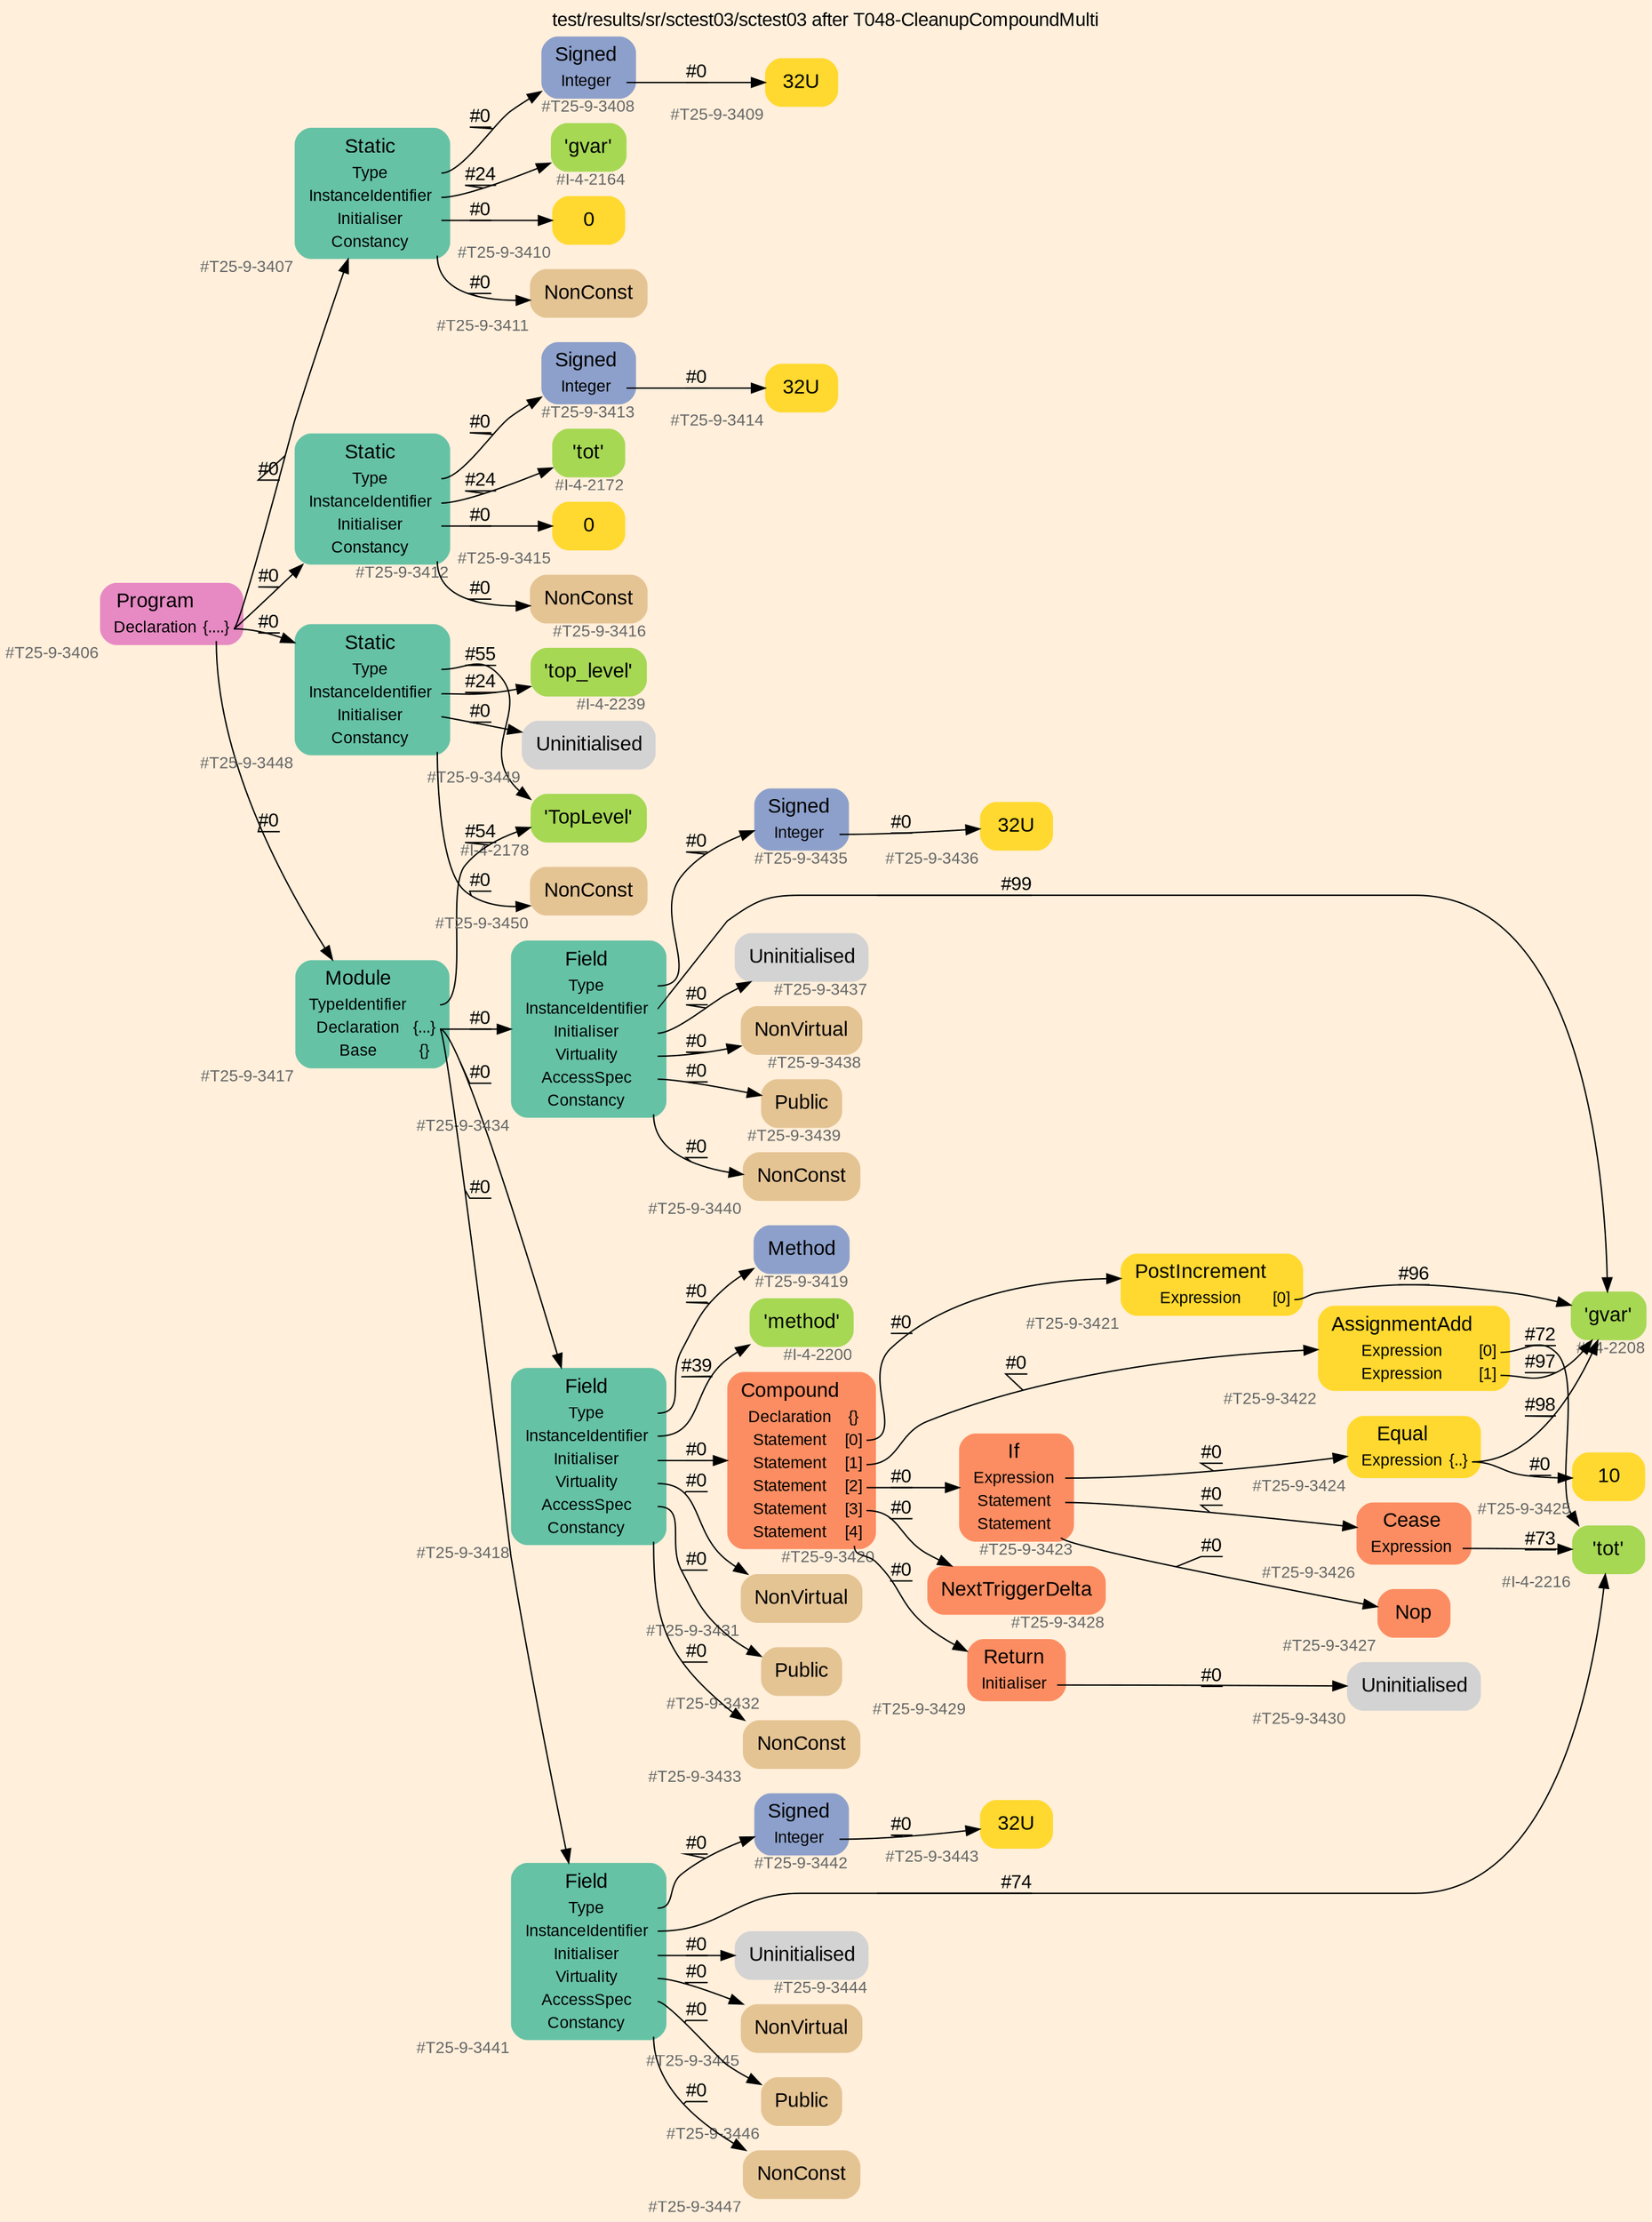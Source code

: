 digraph "test/results/sr/sctest03/sctest03 after T048-CleanupCompoundMulti" {
label = "test/results/sr/sctest03/sctest03 after T048-CleanupCompoundMulti"
labelloc = t
graph [
    rankdir = "LR"
    ranksep = 0.3
    bgcolor = antiquewhite1
    color = black
    fontcolor = black
    fontname = "Arial"
];
node [
    fontname = "Arial"
];
edge [
    fontname = "Arial"
];

// -------------------- node figure --------------------
// -------- block #T25-9-3406 ----------
"#T25-9-3406" [
    fillcolor = "/set28/4"
    xlabel = "#T25-9-3406"
    fontsize = "12"
    fontcolor = grey40
    shape = "plaintext"
    label = <<TABLE BORDER="0" CELLBORDER="0" CELLSPACING="0">
     <TR><TD><FONT COLOR="black" POINT-SIZE="15">Program</FONT></TD></TR>
     <TR><TD><FONT COLOR="black" POINT-SIZE="12">Declaration</FONT></TD><TD PORT="port0"><FONT COLOR="black" POINT-SIZE="12">{....}</FONT></TD></TR>
    </TABLE>>
    style = "rounded,filled"
];

// -------- block #T25-9-3407 ----------
"#T25-9-3407" [
    fillcolor = "/set28/1"
    xlabel = "#T25-9-3407"
    fontsize = "12"
    fontcolor = grey40
    shape = "plaintext"
    label = <<TABLE BORDER="0" CELLBORDER="0" CELLSPACING="0">
     <TR><TD><FONT COLOR="black" POINT-SIZE="15">Static</FONT></TD></TR>
     <TR><TD><FONT COLOR="black" POINT-SIZE="12">Type</FONT></TD><TD PORT="port0"></TD></TR>
     <TR><TD><FONT COLOR="black" POINT-SIZE="12">InstanceIdentifier</FONT></TD><TD PORT="port1"></TD></TR>
     <TR><TD><FONT COLOR="black" POINT-SIZE="12">Initialiser</FONT></TD><TD PORT="port2"></TD></TR>
     <TR><TD><FONT COLOR="black" POINT-SIZE="12">Constancy</FONT></TD><TD PORT="port3"></TD></TR>
    </TABLE>>
    style = "rounded,filled"
];

// -------- block #T25-9-3408 ----------
"#T25-9-3408" [
    fillcolor = "/set28/3"
    xlabel = "#T25-9-3408"
    fontsize = "12"
    fontcolor = grey40
    shape = "plaintext"
    label = <<TABLE BORDER="0" CELLBORDER="0" CELLSPACING="0">
     <TR><TD><FONT COLOR="black" POINT-SIZE="15">Signed</FONT></TD></TR>
     <TR><TD><FONT COLOR="black" POINT-SIZE="12">Integer</FONT></TD><TD PORT="port0"></TD></TR>
    </TABLE>>
    style = "rounded,filled"
];

// -------- block #T25-9-3409 ----------
"#T25-9-3409" [
    fillcolor = "/set28/6"
    xlabel = "#T25-9-3409"
    fontsize = "12"
    fontcolor = grey40
    shape = "plaintext"
    label = <<TABLE BORDER="0" CELLBORDER="0" CELLSPACING="0">
     <TR><TD><FONT COLOR="black" POINT-SIZE="15">32U</FONT></TD></TR>
    </TABLE>>
    style = "rounded,filled"
];

// -------- block #I-4-2164 ----------
"#I-4-2164" [
    fillcolor = "/set28/5"
    xlabel = "#I-4-2164"
    fontsize = "12"
    fontcolor = grey40
    shape = "plaintext"
    label = <<TABLE BORDER="0" CELLBORDER="0" CELLSPACING="0">
     <TR><TD><FONT COLOR="black" POINT-SIZE="15">'gvar'</FONT></TD></TR>
    </TABLE>>
    style = "rounded,filled"
];

// -------- block #T25-9-3410 ----------
"#T25-9-3410" [
    fillcolor = "/set28/6"
    xlabel = "#T25-9-3410"
    fontsize = "12"
    fontcolor = grey40
    shape = "plaintext"
    label = <<TABLE BORDER="0" CELLBORDER="0" CELLSPACING="0">
     <TR><TD><FONT COLOR="black" POINT-SIZE="15">0</FONT></TD></TR>
    </TABLE>>
    style = "rounded,filled"
];

// -------- block #T25-9-3411 ----------
"#T25-9-3411" [
    fillcolor = "/set28/7"
    xlabel = "#T25-9-3411"
    fontsize = "12"
    fontcolor = grey40
    shape = "plaintext"
    label = <<TABLE BORDER="0" CELLBORDER="0" CELLSPACING="0">
     <TR><TD><FONT COLOR="black" POINT-SIZE="15">NonConst</FONT></TD></TR>
    </TABLE>>
    style = "rounded,filled"
];

// -------- block #T25-9-3412 ----------
"#T25-9-3412" [
    fillcolor = "/set28/1"
    xlabel = "#T25-9-3412"
    fontsize = "12"
    fontcolor = grey40
    shape = "plaintext"
    label = <<TABLE BORDER="0" CELLBORDER="0" CELLSPACING="0">
     <TR><TD><FONT COLOR="black" POINT-SIZE="15">Static</FONT></TD></TR>
     <TR><TD><FONT COLOR="black" POINT-SIZE="12">Type</FONT></TD><TD PORT="port0"></TD></TR>
     <TR><TD><FONT COLOR="black" POINT-SIZE="12">InstanceIdentifier</FONT></TD><TD PORT="port1"></TD></TR>
     <TR><TD><FONT COLOR="black" POINT-SIZE="12">Initialiser</FONT></TD><TD PORT="port2"></TD></TR>
     <TR><TD><FONT COLOR="black" POINT-SIZE="12">Constancy</FONT></TD><TD PORT="port3"></TD></TR>
    </TABLE>>
    style = "rounded,filled"
];

// -------- block #T25-9-3413 ----------
"#T25-9-3413" [
    fillcolor = "/set28/3"
    xlabel = "#T25-9-3413"
    fontsize = "12"
    fontcolor = grey40
    shape = "plaintext"
    label = <<TABLE BORDER="0" CELLBORDER="0" CELLSPACING="0">
     <TR><TD><FONT COLOR="black" POINT-SIZE="15">Signed</FONT></TD></TR>
     <TR><TD><FONT COLOR="black" POINT-SIZE="12">Integer</FONT></TD><TD PORT="port0"></TD></TR>
    </TABLE>>
    style = "rounded,filled"
];

// -------- block #T25-9-3414 ----------
"#T25-9-3414" [
    fillcolor = "/set28/6"
    xlabel = "#T25-9-3414"
    fontsize = "12"
    fontcolor = grey40
    shape = "plaintext"
    label = <<TABLE BORDER="0" CELLBORDER="0" CELLSPACING="0">
     <TR><TD><FONT COLOR="black" POINT-SIZE="15">32U</FONT></TD></TR>
    </TABLE>>
    style = "rounded,filled"
];

// -------- block #I-4-2172 ----------
"#I-4-2172" [
    fillcolor = "/set28/5"
    xlabel = "#I-4-2172"
    fontsize = "12"
    fontcolor = grey40
    shape = "plaintext"
    label = <<TABLE BORDER="0" CELLBORDER="0" CELLSPACING="0">
     <TR><TD><FONT COLOR="black" POINT-SIZE="15">'tot'</FONT></TD></TR>
    </TABLE>>
    style = "rounded,filled"
];

// -------- block #T25-9-3415 ----------
"#T25-9-3415" [
    fillcolor = "/set28/6"
    xlabel = "#T25-9-3415"
    fontsize = "12"
    fontcolor = grey40
    shape = "plaintext"
    label = <<TABLE BORDER="0" CELLBORDER="0" CELLSPACING="0">
     <TR><TD><FONT COLOR="black" POINT-SIZE="15">0</FONT></TD></TR>
    </TABLE>>
    style = "rounded,filled"
];

// -------- block #T25-9-3416 ----------
"#T25-9-3416" [
    fillcolor = "/set28/7"
    xlabel = "#T25-9-3416"
    fontsize = "12"
    fontcolor = grey40
    shape = "plaintext"
    label = <<TABLE BORDER="0" CELLBORDER="0" CELLSPACING="0">
     <TR><TD><FONT COLOR="black" POINT-SIZE="15">NonConst</FONT></TD></TR>
    </TABLE>>
    style = "rounded,filled"
];

// -------- block #T25-9-3417 ----------
"#T25-9-3417" [
    fillcolor = "/set28/1"
    xlabel = "#T25-9-3417"
    fontsize = "12"
    fontcolor = grey40
    shape = "plaintext"
    label = <<TABLE BORDER="0" CELLBORDER="0" CELLSPACING="0">
     <TR><TD><FONT COLOR="black" POINT-SIZE="15">Module</FONT></TD></TR>
     <TR><TD><FONT COLOR="black" POINT-SIZE="12">TypeIdentifier</FONT></TD><TD PORT="port0"></TD></TR>
     <TR><TD><FONT COLOR="black" POINT-SIZE="12">Declaration</FONT></TD><TD PORT="port1"><FONT COLOR="black" POINT-SIZE="12">{...}</FONT></TD></TR>
     <TR><TD><FONT COLOR="black" POINT-SIZE="12">Base</FONT></TD><TD PORT="port2"><FONT COLOR="black" POINT-SIZE="12">{}</FONT></TD></TR>
    </TABLE>>
    style = "rounded,filled"
];

// -------- block #I-4-2178 ----------
"#I-4-2178" [
    fillcolor = "/set28/5"
    xlabel = "#I-4-2178"
    fontsize = "12"
    fontcolor = grey40
    shape = "plaintext"
    label = <<TABLE BORDER="0" CELLBORDER="0" CELLSPACING="0">
     <TR><TD><FONT COLOR="black" POINT-SIZE="15">'TopLevel'</FONT></TD></TR>
    </TABLE>>
    style = "rounded,filled"
];

// -------- block #T25-9-3418 ----------
"#T25-9-3418" [
    fillcolor = "/set28/1"
    xlabel = "#T25-9-3418"
    fontsize = "12"
    fontcolor = grey40
    shape = "plaintext"
    label = <<TABLE BORDER="0" CELLBORDER="0" CELLSPACING="0">
     <TR><TD><FONT COLOR="black" POINT-SIZE="15">Field</FONT></TD></TR>
     <TR><TD><FONT COLOR="black" POINT-SIZE="12">Type</FONT></TD><TD PORT="port0"></TD></TR>
     <TR><TD><FONT COLOR="black" POINT-SIZE="12">InstanceIdentifier</FONT></TD><TD PORT="port1"></TD></TR>
     <TR><TD><FONT COLOR="black" POINT-SIZE="12">Initialiser</FONT></TD><TD PORT="port2"></TD></TR>
     <TR><TD><FONT COLOR="black" POINT-SIZE="12">Virtuality</FONT></TD><TD PORT="port3"></TD></TR>
     <TR><TD><FONT COLOR="black" POINT-SIZE="12">AccessSpec</FONT></TD><TD PORT="port4"></TD></TR>
     <TR><TD><FONT COLOR="black" POINT-SIZE="12">Constancy</FONT></TD><TD PORT="port5"></TD></TR>
    </TABLE>>
    style = "rounded,filled"
];

// -------- block #T25-9-3419 ----------
"#T25-9-3419" [
    fillcolor = "/set28/3"
    xlabel = "#T25-9-3419"
    fontsize = "12"
    fontcolor = grey40
    shape = "plaintext"
    label = <<TABLE BORDER="0" CELLBORDER="0" CELLSPACING="0">
     <TR><TD><FONT COLOR="black" POINT-SIZE="15">Method</FONT></TD></TR>
    </TABLE>>
    style = "rounded,filled"
];

// -------- block #I-4-2200 ----------
"#I-4-2200" [
    fillcolor = "/set28/5"
    xlabel = "#I-4-2200"
    fontsize = "12"
    fontcolor = grey40
    shape = "plaintext"
    label = <<TABLE BORDER="0" CELLBORDER="0" CELLSPACING="0">
     <TR><TD><FONT COLOR="black" POINT-SIZE="15">'method'</FONT></TD></TR>
    </TABLE>>
    style = "rounded,filled"
];

// -------- block #T25-9-3420 ----------
"#T25-9-3420" [
    fillcolor = "/set28/2"
    xlabel = "#T25-9-3420"
    fontsize = "12"
    fontcolor = grey40
    shape = "plaintext"
    label = <<TABLE BORDER="0" CELLBORDER="0" CELLSPACING="0">
     <TR><TD><FONT COLOR="black" POINT-SIZE="15">Compound</FONT></TD></TR>
     <TR><TD><FONT COLOR="black" POINT-SIZE="12">Declaration</FONT></TD><TD PORT="port0"><FONT COLOR="black" POINT-SIZE="12">{}</FONT></TD></TR>
     <TR><TD><FONT COLOR="black" POINT-SIZE="12">Statement</FONT></TD><TD PORT="port1"><FONT COLOR="black" POINT-SIZE="12">[0]</FONT></TD></TR>
     <TR><TD><FONT COLOR="black" POINT-SIZE="12">Statement</FONT></TD><TD PORT="port2"><FONT COLOR="black" POINT-SIZE="12">[1]</FONT></TD></TR>
     <TR><TD><FONT COLOR="black" POINT-SIZE="12">Statement</FONT></TD><TD PORT="port3"><FONT COLOR="black" POINT-SIZE="12">[2]</FONT></TD></TR>
     <TR><TD><FONT COLOR="black" POINT-SIZE="12">Statement</FONT></TD><TD PORT="port4"><FONT COLOR="black" POINT-SIZE="12">[3]</FONT></TD></TR>
     <TR><TD><FONT COLOR="black" POINT-SIZE="12">Statement</FONT></TD><TD PORT="port5"><FONT COLOR="black" POINT-SIZE="12">[4]</FONT></TD></TR>
    </TABLE>>
    style = "rounded,filled"
];

// -------- block #T25-9-3421 ----------
"#T25-9-3421" [
    fillcolor = "/set28/6"
    xlabel = "#T25-9-3421"
    fontsize = "12"
    fontcolor = grey40
    shape = "plaintext"
    label = <<TABLE BORDER="0" CELLBORDER="0" CELLSPACING="0">
     <TR><TD><FONT COLOR="black" POINT-SIZE="15">PostIncrement</FONT></TD></TR>
     <TR><TD><FONT COLOR="black" POINT-SIZE="12">Expression</FONT></TD><TD PORT="port0"><FONT COLOR="black" POINT-SIZE="12">[0]</FONT></TD></TR>
    </TABLE>>
    style = "rounded,filled"
];

// -------- block #I-4-2208 ----------
"#I-4-2208" [
    fillcolor = "/set28/5"
    xlabel = "#I-4-2208"
    fontsize = "12"
    fontcolor = grey40
    shape = "plaintext"
    label = <<TABLE BORDER="0" CELLBORDER="0" CELLSPACING="0">
     <TR><TD><FONT COLOR="black" POINT-SIZE="15">'gvar'</FONT></TD></TR>
    </TABLE>>
    style = "rounded,filled"
];

// -------- block #T25-9-3422 ----------
"#T25-9-3422" [
    fillcolor = "/set28/6"
    xlabel = "#T25-9-3422"
    fontsize = "12"
    fontcolor = grey40
    shape = "plaintext"
    label = <<TABLE BORDER="0" CELLBORDER="0" CELLSPACING="0">
     <TR><TD><FONT COLOR="black" POINT-SIZE="15">AssignmentAdd</FONT></TD></TR>
     <TR><TD><FONT COLOR="black" POINT-SIZE="12">Expression</FONT></TD><TD PORT="port0"><FONT COLOR="black" POINT-SIZE="12">[0]</FONT></TD></TR>
     <TR><TD><FONT COLOR="black" POINT-SIZE="12">Expression</FONT></TD><TD PORT="port1"><FONT COLOR="black" POINT-SIZE="12">[1]</FONT></TD></TR>
    </TABLE>>
    style = "rounded,filled"
];

// -------- block #I-4-2216 ----------
"#I-4-2216" [
    fillcolor = "/set28/5"
    xlabel = "#I-4-2216"
    fontsize = "12"
    fontcolor = grey40
    shape = "plaintext"
    label = <<TABLE BORDER="0" CELLBORDER="0" CELLSPACING="0">
     <TR><TD><FONT COLOR="black" POINT-SIZE="15">'tot'</FONT></TD></TR>
    </TABLE>>
    style = "rounded,filled"
];

// -------- block #T25-9-3423 ----------
"#T25-9-3423" [
    fillcolor = "/set28/2"
    xlabel = "#T25-9-3423"
    fontsize = "12"
    fontcolor = grey40
    shape = "plaintext"
    label = <<TABLE BORDER="0" CELLBORDER="0" CELLSPACING="0">
     <TR><TD><FONT COLOR="black" POINT-SIZE="15">If</FONT></TD></TR>
     <TR><TD><FONT COLOR="black" POINT-SIZE="12">Expression</FONT></TD><TD PORT="port0"></TD></TR>
     <TR><TD><FONT COLOR="black" POINT-SIZE="12">Statement</FONT></TD><TD PORT="port1"></TD></TR>
     <TR><TD><FONT COLOR="black" POINT-SIZE="12">Statement</FONT></TD><TD PORT="port2"></TD></TR>
    </TABLE>>
    style = "rounded,filled"
];

// -------- block #T25-9-3424 ----------
"#T25-9-3424" [
    fillcolor = "/set28/6"
    xlabel = "#T25-9-3424"
    fontsize = "12"
    fontcolor = grey40
    shape = "plaintext"
    label = <<TABLE BORDER="0" CELLBORDER="0" CELLSPACING="0">
     <TR><TD><FONT COLOR="black" POINT-SIZE="15">Equal</FONT></TD></TR>
     <TR><TD><FONT COLOR="black" POINT-SIZE="12">Expression</FONT></TD><TD PORT="port0"><FONT COLOR="black" POINT-SIZE="12">{..}</FONT></TD></TR>
    </TABLE>>
    style = "rounded,filled"
];

// -------- block #T25-9-3425 ----------
"#T25-9-3425" [
    fillcolor = "/set28/6"
    xlabel = "#T25-9-3425"
    fontsize = "12"
    fontcolor = grey40
    shape = "plaintext"
    label = <<TABLE BORDER="0" CELLBORDER="0" CELLSPACING="0">
     <TR><TD><FONT COLOR="black" POINT-SIZE="15">10</FONT></TD></TR>
    </TABLE>>
    style = "rounded,filled"
];

// -------- block #T25-9-3426 ----------
"#T25-9-3426" [
    fillcolor = "/set28/2"
    xlabel = "#T25-9-3426"
    fontsize = "12"
    fontcolor = grey40
    shape = "plaintext"
    label = <<TABLE BORDER="0" CELLBORDER="0" CELLSPACING="0">
     <TR><TD><FONT COLOR="black" POINT-SIZE="15">Cease</FONT></TD></TR>
     <TR><TD><FONT COLOR="black" POINT-SIZE="12">Expression</FONT></TD><TD PORT="port0"></TD></TR>
    </TABLE>>
    style = "rounded,filled"
];

// -------- block #T25-9-3427 ----------
"#T25-9-3427" [
    fillcolor = "/set28/2"
    xlabel = "#T25-9-3427"
    fontsize = "12"
    fontcolor = grey40
    shape = "plaintext"
    label = <<TABLE BORDER="0" CELLBORDER="0" CELLSPACING="0">
     <TR><TD><FONT COLOR="black" POINT-SIZE="15">Nop</FONT></TD></TR>
    </TABLE>>
    style = "rounded,filled"
];

// -------- block #T25-9-3428 ----------
"#T25-9-3428" [
    fillcolor = "/set28/2"
    xlabel = "#T25-9-3428"
    fontsize = "12"
    fontcolor = grey40
    shape = "plaintext"
    label = <<TABLE BORDER="0" CELLBORDER="0" CELLSPACING="0">
     <TR><TD><FONT COLOR="black" POINT-SIZE="15">NextTriggerDelta</FONT></TD></TR>
    </TABLE>>
    style = "rounded,filled"
];

// -------- block #T25-9-3429 ----------
"#T25-9-3429" [
    fillcolor = "/set28/2"
    xlabel = "#T25-9-3429"
    fontsize = "12"
    fontcolor = grey40
    shape = "plaintext"
    label = <<TABLE BORDER="0" CELLBORDER="0" CELLSPACING="0">
     <TR><TD><FONT COLOR="black" POINT-SIZE="15">Return</FONT></TD></TR>
     <TR><TD><FONT COLOR="black" POINT-SIZE="12">Initialiser</FONT></TD><TD PORT="port0"></TD></TR>
    </TABLE>>
    style = "rounded,filled"
];

// -------- block #T25-9-3430 ----------
"#T25-9-3430" [
    xlabel = "#T25-9-3430"
    fontsize = "12"
    fontcolor = grey40
    shape = "plaintext"
    label = <<TABLE BORDER="0" CELLBORDER="0" CELLSPACING="0">
     <TR><TD><FONT COLOR="black" POINT-SIZE="15">Uninitialised</FONT></TD></TR>
    </TABLE>>
    style = "rounded,filled"
];

// -------- block #T25-9-3431 ----------
"#T25-9-3431" [
    fillcolor = "/set28/7"
    xlabel = "#T25-9-3431"
    fontsize = "12"
    fontcolor = grey40
    shape = "plaintext"
    label = <<TABLE BORDER="0" CELLBORDER="0" CELLSPACING="0">
     <TR><TD><FONT COLOR="black" POINT-SIZE="15">NonVirtual</FONT></TD></TR>
    </TABLE>>
    style = "rounded,filled"
];

// -------- block #T25-9-3432 ----------
"#T25-9-3432" [
    fillcolor = "/set28/7"
    xlabel = "#T25-9-3432"
    fontsize = "12"
    fontcolor = grey40
    shape = "plaintext"
    label = <<TABLE BORDER="0" CELLBORDER="0" CELLSPACING="0">
     <TR><TD><FONT COLOR="black" POINT-SIZE="15">Public</FONT></TD></TR>
    </TABLE>>
    style = "rounded,filled"
];

// -------- block #T25-9-3433 ----------
"#T25-9-3433" [
    fillcolor = "/set28/7"
    xlabel = "#T25-9-3433"
    fontsize = "12"
    fontcolor = grey40
    shape = "plaintext"
    label = <<TABLE BORDER="0" CELLBORDER="0" CELLSPACING="0">
     <TR><TD><FONT COLOR="black" POINT-SIZE="15">NonConst</FONT></TD></TR>
    </TABLE>>
    style = "rounded,filled"
];

// -------- block #T25-9-3434 ----------
"#T25-9-3434" [
    fillcolor = "/set28/1"
    xlabel = "#T25-9-3434"
    fontsize = "12"
    fontcolor = grey40
    shape = "plaintext"
    label = <<TABLE BORDER="0" CELLBORDER="0" CELLSPACING="0">
     <TR><TD><FONT COLOR="black" POINT-SIZE="15">Field</FONT></TD></TR>
     <TR><TD><FONT COLOR="black" POINT-SIZE="12">Type</FONT></TD><TD PORT="port0"></TD></TR>
     <TR><TD><FONT COLOR="black" POINT-SIZE="12">InstanceIdentifier</FONT></TD><TD PORT="port1"></TD></TR>
     <TR><TD><FONT COLOR="black" POINT-SIZE="12">Initialiser</FONT></TD><TD PORT="port2"></TD></TR>
     <TR><TD><FONT COLOR="black" POINT-SIZE="12">Virtuality</FONT></TD><TD PORT="port3"></TD></TR>
     <TR><TD><FONT COLOR="black" POINT-SIZE="12">AccessSpec</FONT></TD><TD PORT="port4"></TD></TR>
     <TR><TD><FONT COLOR="black" POINT-SIZE="12">Constancy</FONT></TD><TD PORT="port5"></TD></TR>
    </TABLE>>
    style = "rounded,filled"
];

// -------- block #T25-9-3435 ----------
"#T25-9-3435" [
    fillcolor = "/set28/3"
    xlabel = "#T25-9-3435"
    fontsize = "12"
    fontcolor = grey40
    shape = "plaintext"
    label = <<TABLE BORDER="0" CELLBORDER="0" CELLSPACING="0">
     <TR><TD><FONT COLOR="black" POINT-SIZE="15">Signed</FONT></TD></TR>
     <TR><TD><FONT COLOR="black" POINT-SIZE="12">Integer</FONT></TD><TD PORT="port0"></TD></TR>
    </TABLE>>
    style = "rounded,filled"
];

// -------- block #T25-9-3436 ----------
"#T25-9-3436" [
    fillcolor = "/set28/6"
    xlabel = "#T25-9-3436"
    fontsize = "12"
    fontcolor = grey40
    shape = "plaintext"
    label = <<TABLE BORDER="0" CELLBORDER="0" CELLSPACING="0">
     <TR><TD><FONT COLOR="black" POINT-SIZE="15">32U</FONT></TD></TR>
    </TABLE>>
    style = "rounded,filled"
];

// -------- block #T25-9-3437 ----------
"#T25-9-3437" [
    xlabel = "#T25-9-3437"
    fontsize = "12"
    fontcolor = grey40
    shape = "plaintext"
    label = <<TABLE BORDER="0" CELLBORDER="0" CELLSPACING="0">
     <TR><TD><FONT COLOR="black" POINT-SIZE="15">Uninitialised</FONT></TD></TR>
    </TABLE>>
    style = "rounded,filled"
];

// -------- block #T25-9-3438 ----------
"#T25-9-3438" [
    fillcolor = "/set28/7"
    xlabel = "#T25-9-3438"
    fontsize = "12"
    fontcolor = grey40
    shape = "plaintext"
    label = <<TABLE BORDER="0" CELLBORDER="0" CELLSPACING="0">
     <TR><TD><FONT COLOR="black" POINT-SIZE="15">NonVirtual</FONT></TD></TR>
    </TABLE>>
    style = "rounded,filled"
];

// -------- block #T25-9-3439 ----------
"#T25-9-3439" [
    fillcolor = "/set28/7"
    xlabel = "#T25-9-3439"
    fontsize = "12"
    fontcolor = grey40
    shape = "plaintext"
    label = <<TABLE BORDER="0" CELLBORDER="0" CELLSPACING="0">
     <TR><TD><FONT COLOR="black" POINT-SIZE="15">Public</FONT></TD></TR>
    </TABLE>>
    style = "rounded,filled"
];

// -------- block #T25-9-3440 ----------
"#T25-9-3440" [
    fillcolor = "/set28/7"
    xlabel = "#T25-9-3440"
    fontsize = "12"
    fontcolor = grey40
    shape = "plaintext"
    label = <<TABLE BORDER="0" CELLBORDER="0" CELLSPACING="0">
     <TR><TD><FONT COLOR="black" POINT-SIZE="15">NonConst</FONT></TD></TR>
    </TABLE>>
    style = "rounded,filled"
];

// -------- block #T25-9-3441 ----------
"#T25-9-3441" [
    fillcolor = "/set28/1"
    xlabel = "#T25-9-3441"
    fontsize = "12"
    fontcolor = grey40
    shape = "plaintext"
    label = <<TABLE BORDER="0" CELLBORDER="0" CELLSPACING="0">
     <TR><TD><FONT COLOR="black" POINT-SIZE="15">Field</FONT></TD></TR>
     <TR><TD><FONT COLOR="black" POINT-SIZE="12">Type</FONT></TD><TD PORT="port0"></TD></TR>
     <TR><TD><FONT COLOR="black" POINT-SIZE="12">InstanceIdentifier</FONT></TD><TD PORT="port1"></TD></TR>
     <TR><TD><FONT COLOR="black" POINT-SIZE="12">Initialiser</FONT></TD><TD PORT="port2"></TD></TR>
     <TR><TD><FONT COLOR="black" POINT-SIZE="12">Virtuality</FONT></TD><TD PORT="port3"></TD></TR>
     <TR><TD><FONT COLOR="black" POINT-SIZE="12">AccessSpec</FONT></TD><TD PORT="port4"></TD></TR>
     <TR><TD><FONT COLOR="black" POINT-SIZE="12">Constancy</FONT></TD><TD PORT="port5"></TD></TR>
    </TABLE>>
    style = "rounded,filled"
];

// -------- block #T25-9-3442 ----------
"#T25-9-3442" [
    fillcolor = "/set28/3"
    xlabel = "#T25-9-3442"
    fontsize = "12"
    fontcolor = grey40
    shape = "plaintext"
    label = <<TABLE BORDER="0" CELLBORDER="0" CELLSPACING="0">
     <TR><TD><FONT COLOR="black" POINT-SIZE="15">Signed</FONT></TD></TR>
     <TR><TD><FONT COLOR="black" POINT-SIZE="12">Integer</FONT></TD><TD PORT="port0"></TD></TR>
    </TABLE>>
    style = "rounded,filled"
];

// -------- block #T25-9-3443 ----------
"#T25-9-3443" [
    fillcolor = "/set28/6"
    xlabel = "#T25-9-3443"
    fontsize = "12"
    fontcolor = grey40
    shape = "plaintext"
    label = <<TABLE BORDER="0" CELLBORDER="0" CELLSPACING="0">
     <TR><TD><FONT COLOR="black" POINT-SIZE="15">32U</FONT></TD></TR>
    </TABLE>>
    style = "rounded,filled"
];

// -------- block #T25-9-3444 ----------
"#T25-9-3444" [
    xlabel = "#T25-9-3444"
    fontsize = "12"
    fontcolor = grey40
    shape = "plaintext"
    label = <<TABLE BORDER="0" CELLBORDER="0" CELLSPACING="0">
     <TR><TD><FONT COLOR="black" POINT-SIZE="15">Uninitialised</FONT></TD></TR>
    </TABLE>>
    style = "rounded,filled"
];

// -------- block #T25-9-3445 ----------
"#T25-9-3445" [
    fillcolor = "/set28/7"
    xlabel = "#T25-9-3445"
    fontsize = "12"
    fontcolor = grey40
    shape = "plaintext"
    label = <<TABLE BORDER="0" CELLBORDER="0" CELLSPACING="0">
     <TR><TD><FONT COLOR="black" POINT-SIZE="15">NonVirtual</FONT></TD></TR>
    </TABLE>>
    style = "rounded,filled"
];

// -------- block #T25-9-3446 ----------
"#T25-9-3446" [
    fillcolor = "/set28/7"
    xlabel = "#T25-9-3446"
    fontsize = "12"
    fontcolor = grey40
    shape = "plaintext"
    label = <<TABLE BORDER="0" CELLBORDER="0" CELLSPACING="0">
     <TR><TD><FONT COLOR="black" POINT-SIZE="15">Public</FONT></TD></TR>
    </TABLE>>
    style = "rounded,filled"
];

// -------- block #T25-9-3447 ----------
"#T25-9-3447" [
    fillcolor = "/set28/7"
    xlabel = "#T25-9-3447"
    fontsize = "12"
    fontcolor = grey40
    shape = "plaintext"
    label = <<TABLE BORDER="0" CELLBORDER="0" CELLSPACING="0">
     <TR><TD><FONT COLOR="black" POINT-SIZE="15">NonConst</FONT></TD></TR>
    </TABLE>>
    style = "rounded,filled"
];

// -------- block #T25-9-3448 ----------
"#T25-9-3448" [
    fillcolor = "/set28/1"
    xlabel = "#T25-9-3448"
    fontsize = "12"
    fontcolor = grey40
    shape = "plaintext"
    label = <<TABLE BORDER="0" CELLBORDER="0" CELLSPACING="0">
     <TR><TD><FONT COLOR="black" POINT-SIZE="15">Static</FONT></TD></TR>
     <TR><TD><FONT COLOR="black" POINT-SIZE="12">Type</FONT></TD><TD PORT="port0"></TD></TR>
     <TR><TD><FONT COLOR="black" POINT-SIZE="12">InstanceIdentifier</FONT></TD><TD PORT="port1"></TD></TR>
     <TR><TD><FONT COLOR="black" POINT-SIZE="12">Initialiser</FONT></TD><TD PORT="port2"></TD></TR>
     <TR><TD><FONT COLOR="black" POINT-SIZE="12">Constancy</FONT></TD><TD PORT="port3"></TD></TR>
    </TABLE>>
    style = "rounded,filled"
];

// -------- block #I-4-2239 ----------
"#I-4-2239" [
    fillcolor = "/set28/5"
    xlabel = "#I-4-2239"
    fontsize = "12"
    fontcolor = grey40
    shape = "plaintext"
    label = <<TABLE BORDER="0" CELLBORDER="0" CELLSPACING="0">
     <TR><TD><FONT COLOR="black" POINT-SIZE="15">'top_level'</FONT></TD></TR>
    </TABLE>>
    style = "rounded,filled"
];

// -------- block #T25-9-3449 ----------
"#T25-9-3449" [
    xlabel = "#T25-9-3449"
    fontsize = "12"
    fontcolor = grey40
    shape = "plaintext"
    label = <<TABLE BORDER="0" CELLBORDER="0" CELLSPACING="0">
     <TR><TD><FONT COLOR="black" POINT-SIZE="15">Uninitialised</FONT></TD></TR>
    </TABLE>>
    style = "rounded,filled"
];

// -------- block #T25-9-3450 ----------
"#T25-9-3450" [
    fillcolor = "/set28/7"
    xlabel = "#T25-9-3450"
    fontsize = "12"
    fontcolor = grey40
    shape = "plaintext"
    label = <<TABLE BORDER="0" CELLBORDER="0" CELLSPACING="0">
     <TR><TD><FONT COLOR="black" POINT-SIZE="15">NonConst</FONT></TD></TR>
    </TABLE>>
    style = "rounded,filled"
];

"#T25-9-3406":port0 -> "#T25-9-3407" [
    label = "#0"
    decorate = true
    color = black
    fontcolor = black
];

"#T25-9-3406":port0 -> "#T25-9-3412" [
    label = "#0"
    decorate = true
    color = black
    fontcolor = black
];

"#T25-9-3406":port0 -> "#T25-9-3417" [
    label = "#0"
    decorate = true
    color = black
    fontcolor = black
];

"#T25-9-3406":port0 -> "#T25-9-3448" [
    label = "#0"
    decorate = true
    color = black
    fontcolor = black
];

"#T25-9-3407":port0 -> "#T25-9-3408" [
    label = "#0"
    decorate = true
    color = black
    fontcolor = black
];

"#T25-9-3407":port1 -> "#I-4-2164" [
    label = "#24"
    decorate = true
    color = black
    fontcolor = black
];

"#T25-9-3407":port2 -> "#T25-9-3410" [
    label = "#0"
    decorate = true
    color = black
    fontcolor = black
];

"#T25-9-3407":port3 -> "#T25-9-3411" [
    label = "#0"
    decorate = true
    color = black
    fontcolor = black
];

"#T25-9-3408":port0 -> "#T25-9-3409" [
    label = "#0"
    decorate = true
    color = black
    fontcolor = black
];

"#T25-9-3412":port0 -> "#T25-9-3413" [
    label = "#0"
    decorate = true
    color = black
    fontcolor = black
];

"#T25-9-3412":port1 -> "#I-4-2172" [
    label = "#24"
    decorate = true
    color = black
    fontcolor = black
];

"#T25-9-3412":port2 -> "#T25-9-3415" [
    label = "#0"
    decorate = true
    color = black
    fontcolor = black
];

"#T25-9-3412":port3 -> "#T25-9-3416" [
    label = "#0"
    decorate = true
    color = black
    fontcolor = black
];

"#T25-9-3413":port0 -> "#T25-9-3414" [
    label = "#0"
    decorate = true
    color = black
    fontcolor = black
];

"#T25-9-3417":port0 -> "#I-4-2178" [
    label = "#54"
    decorate = true
    color = black
    fontcolor = black
];

"#T25-9-3417":port1 -> "#T25-9-3418" [
    label = "#0"
    decorate = true
    color = black
    fontcolor = black
];

"#T25-9-3417":port1 -> "#T25-9-3434" [
    label = "#0"
    decorate = true
    color = black
    fontcolor = black
];

"#T25-9-3417":port1 -> "#T25-9-3441" [
    label = "#0"
    decorate = true
    color = black
    fontcolor = black
];

"#T25-9-3418":port0 -> "#T25-9-3419" [
    label = "#0"
    decorate = true
    color = black
    fontcolor = black
];

"#T25-9-3418":port1 -> "#I-4-2200" [
    label = "#39"
    decorate = true
    color = black
    fontcolor = black
];

"#T25-9-3418":port2 -> "#T25-9-3420" [
    label = "#0"
    decorate = true
    color = black
    fontcolor = black
];

"#T25-9-3418":port3 -> "#T25-9-3431" [
    label = "#0"
    decorate = true
    color = black
    fontcolor = black
];

"#T25-9-3418":port4 -> "#T25-9-3432" [
    label = "#0"
    decorate = true
    color = black
    fontcolor = black
];

"#T25-9-3418":port5 -> "#T25-9-3433" [
    label = "#0"
    decorate = true
    color = black
    fontcolor = black
];

"#T25-9-3420":port1 -> "#T25-9-3421" [
    label = "#0"
    decorate = true
    color = black
    fontcolor = black
];

"#T25-9-3420":port2 -> "#T25-9-3422" [
    label = "#0"
    decorate = true
    color = black
    fontcolor = black
];

"#T25-9-3420":port3 -> "#T25-9-3423" [
    label = "#0"
    decorate = true
    color = black
    fontcolor = black
];

"#T25-9-3420":port4 -> "#T25-9-3428" [
    label = "#0"
    decorate = true
    color = black
    fontcolor = black
];

"#T25-9-3420":port5 -> "#T25-9-3429" [
    label = "#0"
    decorate = true
    color = black
    fontcolor = black
];

"#T25-9-3421":port0 -> "#I-4-2208" [
    label = "#96"
    decorate = true
    color = black
    fontcolor = black
];

"#T25-9-3422":port0 -> "#I-4-2216" [
    label = "#72"
    decorate = true
    color = black
    fontcolor = black
];

"#T25-9-3422":port1 -> "#I-4-2208" [
    label = "#97"
    decorate = true
    color = black
    fontcolor = black
];

"#T25-9-3423":port0 -> "#T25-9-3424" [
    label = "#0"
    decorate = true
    color = black
    fontcolor = black
];

"#T25-9-3423":port1 -> "#T25-9-3426" [
    label = "#0"
    decorate = true
    color = black
    fontcolor = black
];

"#T25-9-3423":port2 -> "#T25-9-3427" [
    label = "#0"
    decorate = true
    color = black
    fontcolor = black
];

"#T25-9-3424":port0 -> "#I-4-2208" [
    label = "#98"
    decorate = true
    color = black
    fontcolor = black
];

"#T25-9-3424":port0 -> "#T25-9-3425" [
    label = "#0"
    decorate = true
    color = black
    fontcolor = black
];

"#T25-9-3426":port0 -> "#I-4-2216" [
    label = "#73"
    decorate = true
    color = black
    fontcolor = black
];

"#T25-9-3429":port0 -> "#T25-9-3430" [
    label = "#0"
    decorate = true
    color = black
    fontcolor = black
];

"#T25-9-3434":port0 -> "#T25-9-3435" [
    label = "#0"
    decorate = true
    color = black
    fontcolor = black
];

"#T25-9-3434":port1 -> "#I-4-2208" [
    label = "#99"
    decorate = true
    color = black
    fontcolor = black
];

"#T25-9-3434":port2 -> "#T25-9-3437" [
    label = "#0"
    decorate = true
    color = black
    fontcolor = black
];

"#T25-9-3434":port3 -> "#T25-9-3438" [
    label = "#0"
    decorate = true
    color = black
    fontcolor = black
];

"#T25-9-3434":port4 -> "#T25-9-3439" [
    label = "#0"
    decorate = true
    color = black
    fontcolor = black
];

"#T25-9-3434":port5 -> "#T25-9-3440" [
    label = "#0"
    decorate = true
    color = black
    fontcolor = black
];

"#T25-9-3435":port0 -> "#T25-9-3436" [
    label = "#0"
    decorate = true
    color = black
    fontcolor = black
];

"#T25-9-3441":port0 -> "#T25-9-3442" [
    label = "#0"
    decorate = true
    color = black
    fontcolor = black
];

"#T25-9-3441":port1 -> "#I-4-2216" [
    label = "#74"
    decorate = true
    color = black
    fontcolor = black
];

"#T25-9-3441":port2 -> "#T25-9-3444" [
    label = "#0"
    decorate = true
    color = black
    fontcolor = black
];

"#T25-9-3441":port3 -> "#T25-9-3445" [
    label = "#0"
    decorate = true
    color = black
    fontcolor = black
];

"#T25-9-3441":port4 -> "#T25-9-3446" [
    label = "#0"
    decorate = true
    color = black
    fontcolor = black
];

"#T25-9-3441":port5 -> "#T25-9-3447" [
    label = "#0"
    decorate = true
    color = black
    fontcolor = black
];

"#T25-9-3442":port0 -> "#T25-9-3443" [
    label = "#0"
    decorate = true
    color = black
    fontcolor = black
];

"#T25-9-3448":port0 -> "#I-4-2178" [
    label = "#55"
    decorate = true
    color = black
    fontcolor = black
];

"#T25-9-3448":port1 -> "#I-4-2239" [
    label = "#24"
    decorate = true
    color = black
    fontcolor = black
];

"#T25-9-3448":port2 -> "#T25-9-3449" [
    label = "#0"
    decorate = true
    color = black
    fontcolor = black
];

"#T25-9-3448":port3 -> "#T25-9-3450" [
    label = "#0"
    decorate = true
    color = black
    fontcolor = black
];


}
